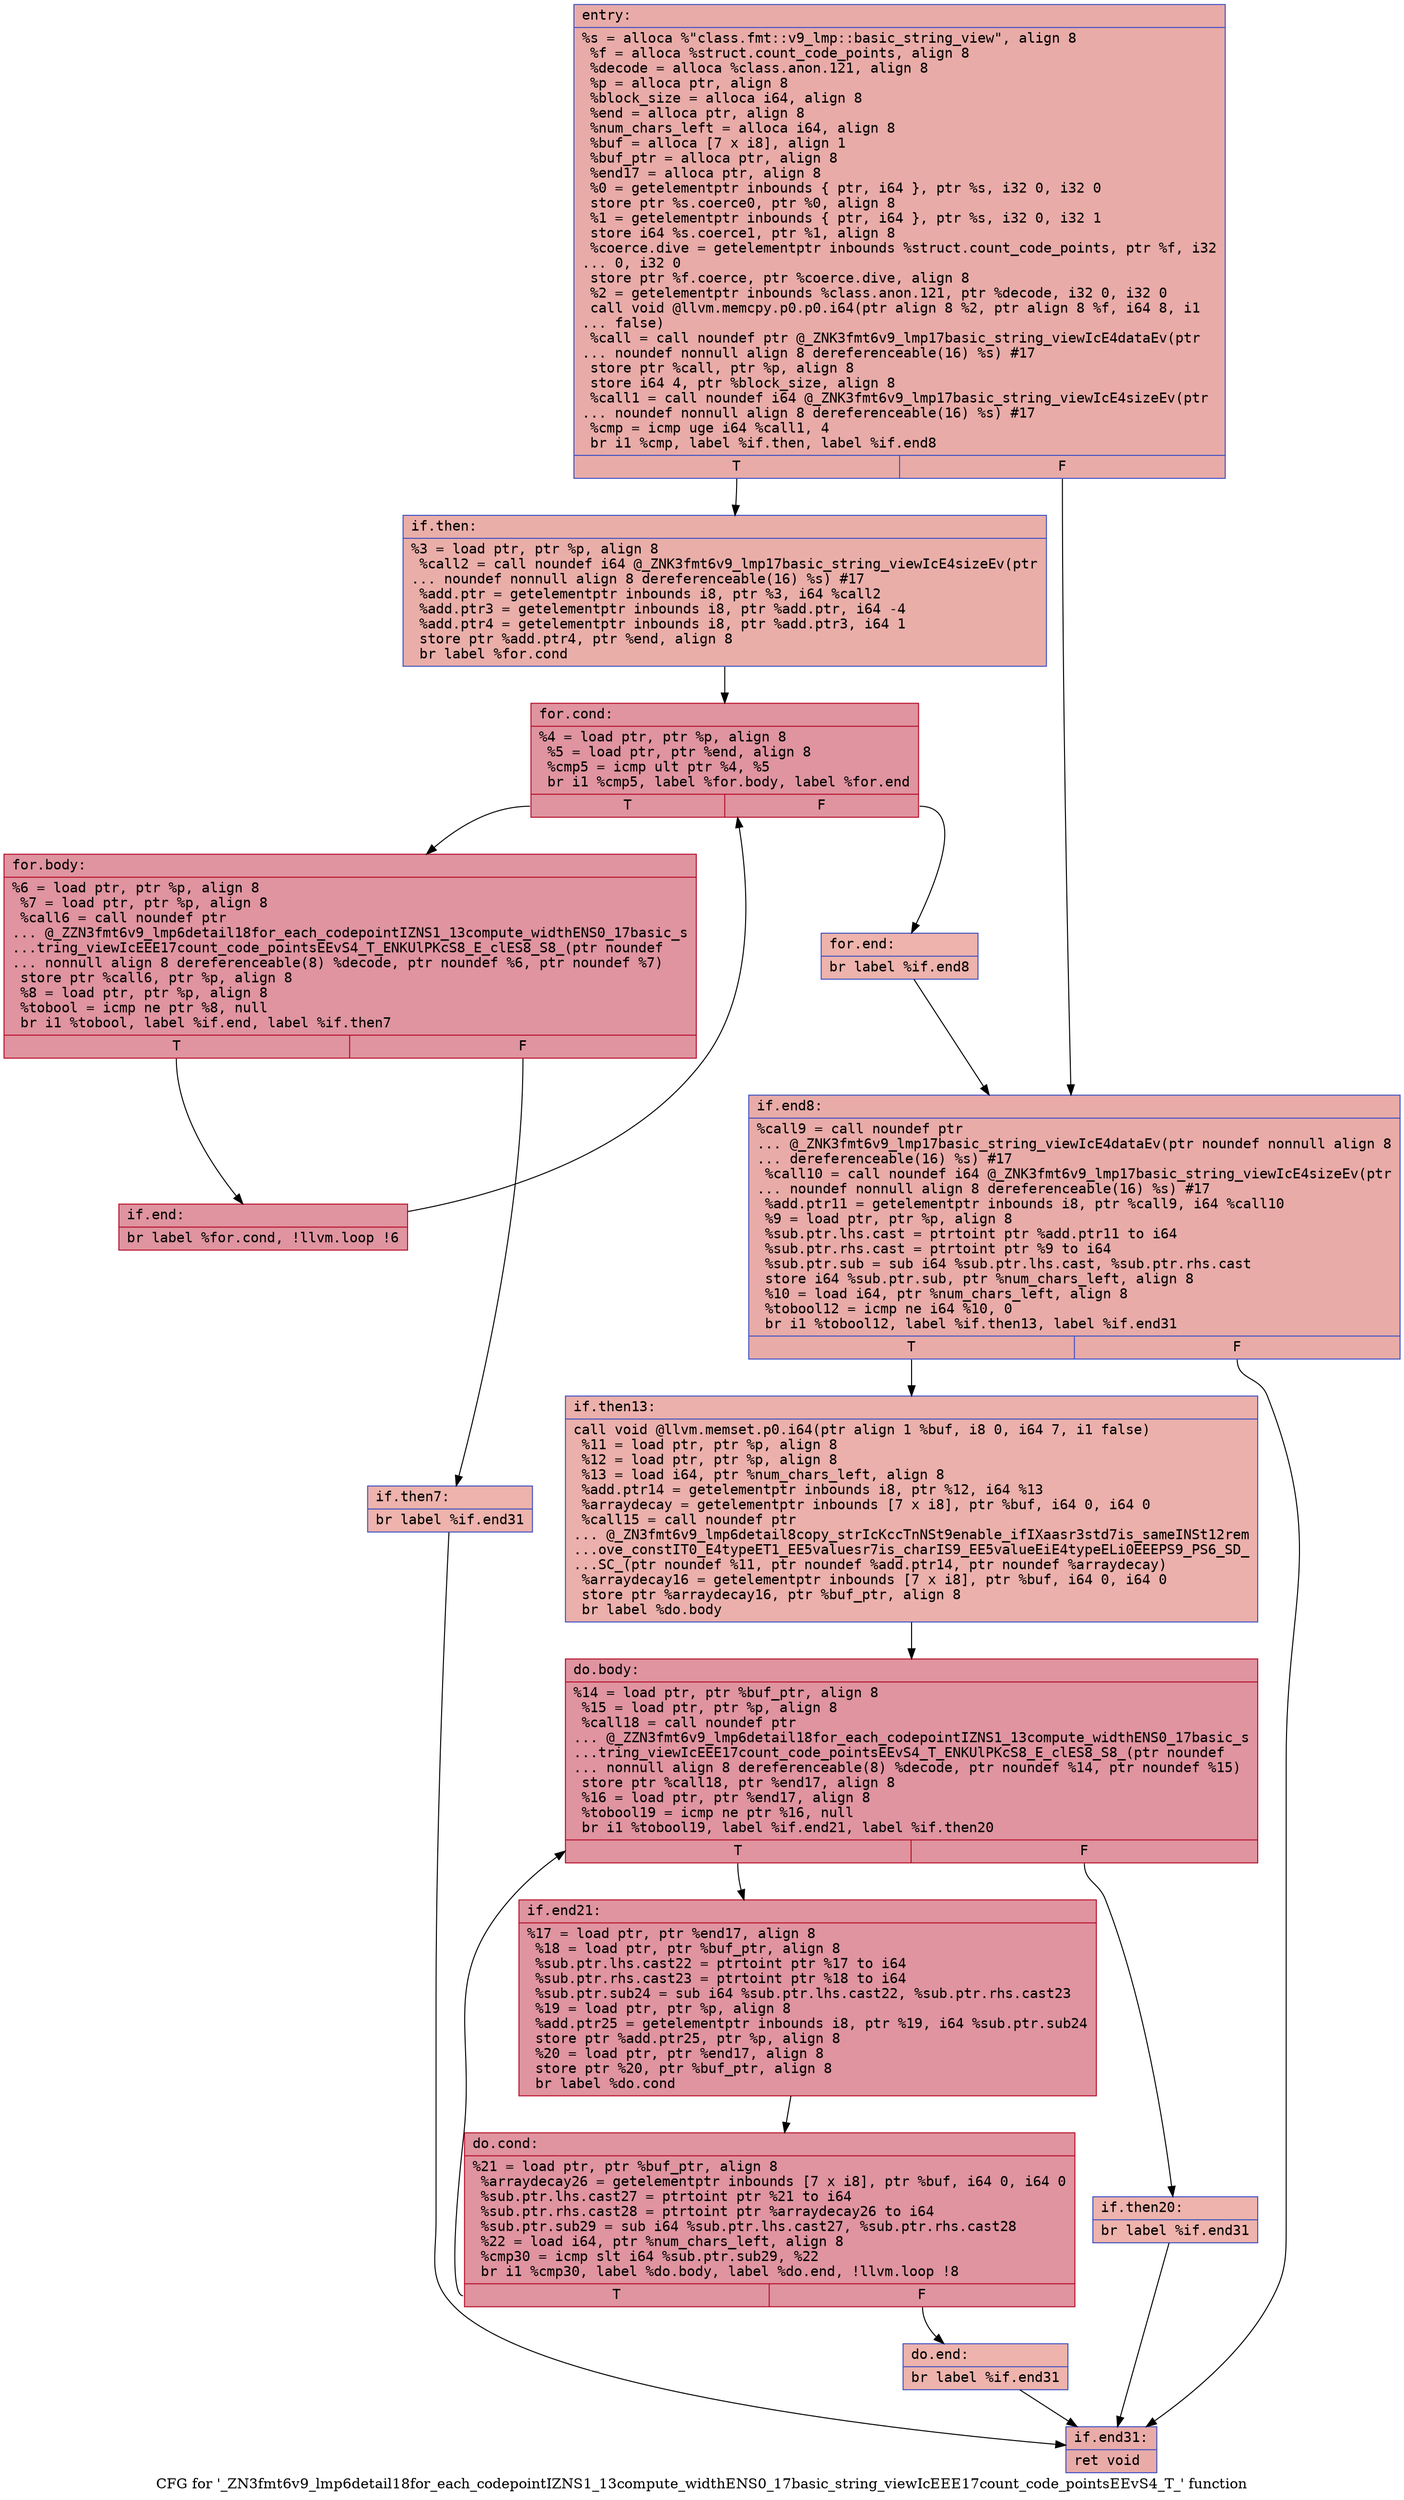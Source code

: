 digraph "CFG for '_ZN3fmt6v9_lmp6detail18for_each_codepointIZNS1_13compute_widthENS0_17basic_string_viewIcEEE17count_code_pointsEEvS4_T_' function" {
	label="CFG for '_ZN3fmt6v9_lmp6detail18for_each_codepointIZNS1_13compute_widthENS0_17basic_string_viewIcEEE17count_code_pointsEEvS4_T_' function";

	Node0x55fec36ef740 [shape=record,color="#3d50c3ff", style=filled, fillcolor="#cc403a70" fontname="Courier",label="{entry:\l|  %s = alloca %\"class.fmt::v9_lmp::basic_string_view\", align 8\l  %f = alloca %struct.count_code_points, align 8\l  %decode = alloca %class.anon.121, align 8\l  %p = alloca ptr, align 8\l  %block_size = alloca i64, align 8\l  %end = alloca ptr, align 8\l  %num_chars_left = alloca i64, align 8\l  %buf = alloca [7 x i8], align 1\l  %buf_ptr = alloca ptr, align 8\l  %end17 = alloca ptr, align 8\l  %0 = getelementptr inbounds \{ ptr, i64 \}, ptr %s, i32 0, i32 0\l  store ptr %s.coerce0, ptr %0, align 8\l  %1 = getelementptr inbounds \{ ptr, i64 \}, ptr %s, i32 0, i32 1\l  store i64 %s.coerce1, ptr %1, align 8\l  %coerce.dive = getelementptr inbounds %struct.count_code_points, ptr %f, i32\l... 0, i32 0\l  store ptr %f.coerce, ptr %coerce.dive, align 8\l  %2 = getelementptr inbounds %class.anon.121, ptr %decode, i32 0, i32 0\l  call void @llvm.memcpy.p0.p0.i64(ptr align 8 %2, ptr align 8 %f, i64 8, i1\l... false)\l  %call = call noundef ptr @_ZNK3fmt6v9_lmp17basic_string_viewIcE4dataEv(ptr\l... noundef nonnull align 8 dereferenceable(16) %s) #17\l  store ptr %call, ptr %p, align 8\l  store i64 4, ptr %block_size, align 8\l  %call1 = call noundef i64 @_ZNK3fmt6v9_lmp17basic_string_viewIcE4sizeEv(ptr\l... noundef nonnull align 8 dereferenceable(16) %s) #17\l  %cmp = icmp uge i64 %call1, 4\l  br i1 %cmp, label %if.then, label %if.end8\l|{<s0>T|<s1>F}}"];
	Node0x55fec36ef740:s0 -> Node0x55fec36f08d0[tooltip="entry -> if.then\nProbability 50.00%" ];
	Node0x55fec36ef740:s1 -> Node0x55fec36f0940[tooltip="entry -> if.end8\nProbability 50.00%" ];
	Node0x55fec36f08d0 [shape=record,color="#3d50c3ff", style=filled, fillcolor="#d0473d70" fontname="Courier",label="{if.then:\l|  %3 = load ptr, ptr %p, align 8\l  %call2 = call noundef i64 @_ZNK3fmt6v9_lmp17basic_string_viewIcE4sizeEv(ptr\l... noundef nonnull align 8 dereferenceable(16) %s) #17\l  %add.ptr = getelementptr inbounds i8, ptr %3, i64 %call2\l  %add.ptr3 = getelementptr inbounds i8, ptr %add.ptr, i64 -4\l  %add.ptr4 = getelementptr inbounds i8, ptr %add.ptr3, i64 1\l  store ptr %add.ptr4, ptr %end, align 8\l  br label %for.cond\l}"];
	Node0x55fec36f08d0 -> Node0x55fec36f0eb0[tooltip="if.then -> for.cond\nProbability 100.00%" ];
	Node0x55fec36f0eb0 [shape=record,color="#b70d28ff", style=filled, fillcolor="#b70d2870" fontname="Courier",label="{for.cond:\l|  %4 = load ptr, ptr %p, align 8\l  %5 = load ptr, ptr %end, align 8\l  %cmp5 = icmp ult ptr %4, %5\l  br i1 %cmp5, label %for.body, label %for.end\l|{<s0>T|<s1>F}}"];
	Node0x55fec36f0eb0:s0 -> Node0x55fec36f12e0[tooltip="for.cond -> for.body\nProbability 96.88%" ];
	Node0x55fec36f0eb0:s1 -> Node0x55fec36f1360[tooltip="for.cond -> for.end\nProbability 3.12%" ];
	Node0x55fec36f12e0 [shape=record,color="#b70d28ff", style=filled, fillcolor="#b70d2870" fontname="Courier",label="{for.body:\l|  %6 = load ptr, ptr %p, align 8\l  %7 = load ptr, ptr %p, align 8\l  %call6 = call noundef ptr\l... @_ZZN3fmt6v9_lmp6detail18for_each_codepointIZNS1_13compute_widthENS0_17basic_s\l...tring_viewIcEEE17count_code_pointsEEvS4_T_ENKUlPKcS8_E_clES8_S8_(ptr noundef\l... nonnull align 8 dereferenceable(8) %decode, ptr noundef %6, ptr noundef %7)\l  store ptr %call6, ptr %p, align 8\l  %8 = load ptr, ptr %p, align 8\l  %tobool = icmp ne ptr %8, null\l  br i1 %tobool, label %if.end, label %if.then7\l|{<s0>T|<s1>F}}"];
	Node0x55fec36f12e0:s0 -> Node0x55fec36f1910[tooltip="for.body -> if.end\nProbability 96.88%" ];
	Node0x55fec36f12e0:s1 -> Node0x55fec36f1980[tooltip="for.body -> if.then7\nProbability 3.12%" ];
	Node0x55fec36f1980 [shape=record,color="#3d50c3ff", style=filled, fillcolor="#d6524470" fontname="Courier",label="{if.then7:\l|  br label %if.end31\l}"];
	Node0x55fec36f1980 -> Node0x55fec36f1a80[tooltip="if.then7 -> if.end31\nProbability 100.00%" ];
	Node0x55fec36f1910 [shape=record,color="#b70d28ff", style=filled, fillcolor="#b70d2870" fontname="Courier",label="{if.end:\l|  br label %for.cond, !llvm.loop !6\l}"];
	Node0x55fec36f1910 -> Node0x55fec36f0eb0[tooltip="if.end -> for.cond\nProbability 100.00%" ];
	Node0x55fec36f1360 [shape=record,color="#3d50c3ff", style=filled, fillcolor="#d6524470" fontname="Courier",label="{for.end:\l|  br label %if.end8\l}"];
	Node0x55fec36f1360 -> Node0x55fec36f0940[tooltip="for.end -> if.end8\nProbability 100.00%" ];
	Node0x55fec36f0940 [shape=record,color="#3d50c3ff", style=filled, fillcolor="#cc403a70" fontname="Courier",label="{if.end8:\l|  %call9 = call noundef ptr\l... @_ZNK3fmt6v9_lmp17basic_string_viewIcE4dataEv(ptr noundef nonnull align 8\l... dereferenceable(16) %s) #17\l  %call10 = call noundef i64 @_ZNK3fmt6v9_lmp17basic_string_viewIcE4sizeEv(ptr\l... noundef nonnull align 8 dereferenceable(16) %s) #17\l  %add.ptr11 = getelementptr inbounds i8, ptr %call9, i64 %call10\l  %9 = load ptr, ptr %p, align 8\l  %sub.ptr.lhs.cast = ptrtoint ptr %add.ptr11 to i64\l  %sub.ptr.rhs.cast = ptrtoint ptr %9 to i64\l  %sub.ptr.sub = sub i64 %sub.ptr.lhs.cast, %sub.ptr.rhs.cast\l  store i64 %sub.ptr.sub, ptr %num_chars_left, align 8\l  %10 = load i64, ptr %num_chars_left, align 8\l  %tobool12 = icmp ne i64 %10, 0\l  br i1 %tobool12, label %if.then13, label %if.end31\l|{<s0>T|<s1>F}}"];
	Node0x55fec36f0940:s0 -> Node0x55fec36f2560[tooltip="if.end8 -> if.then13\nProbability 62.50%" ];
	Node0x55fec36f0940:s1 -> Node0x55fec36f1a80[tooltip="if.end8 -> if.end31\nProbability 37.50%" ];
	Node0x55fec36f2560 [shape=record,color="#3d50c3ff", style=filled, fillcolor="#d24b4070" fontname="Courier",label="{if.then13:\l|  call void @llvm.memset.p0.i64(ptr align 1 %buf, i8 0, i64 7, i1 false)\l  %11 = load ptr, ptr %p, align 8\l  %12 = load ptr, ptr %p, align 8\l  %13 = load i64, ptr %num_chars_left, align 8\l  %add.ptr14 = getelementptr inbounds i8, ptr %12, i64 %13\l  %arraydecay = getelementptr inbounds [7 x i8], ptr %buf, i64 0, i64 0\l  %call15 = call noundef ptr\l... @_ZN3fmt6v9_lmp6detail8copy_strIcKccTnNSt9enable_ifIXaasr3std7is_sameINSt12rem\l...ove_constIT0_E4typeET1_EE5valuesr7is_charIS9_EE5valueEiE4typeELi0EEEPS9_PS6_SD_\l...SC_(ptr noundef %11, ptr noundef %add.ptr14, ptr noundef %arraydecay)\l  %arraydecay16 = getelementptr inbounds [7 x i8], ptr %buf, i64 0, i64 0\l  store ptr %arraydecay16, ptr %buf_ptr, align 8\l  br label %do.body\l}"];
	Node0x55fec36f2560 -> Node0x55fec36f2e70[tooltip="if.then13 -> do.body\nProbability 100.00%" ];
	Node0x55fec36f2e70 [shape=record,color="#b70d28ff", style=filled, fillcolor="#b70d2870" fontname="Courier",label="{do.body:\l|  %14 = load ptr, ptr %buf_ptr, align 8\l  %15 = load ptr, ptr %p, align 8\l  %call18 = call noundef ptr\l... @_ZZN3fmt6v9_lmp6detail18for_each_codepointIZNS1_13compute_widthENS0_17basic_s\l...tring_viewIcEEE17count_code_pointsEEvS4_T_ENKUlPKcS8_E_clES8_S8_(ptr noundef\l... nonnull align 8 dereferenceable(8) %decode, ptr noundef %14, ptr noundef %15)\l  store ptr %call18, ptr %end17, align 8\l  %16 = load ptr, ptr %end17, align 8\l  %tobool19 = icmp ne ptr %16, null\l  br i1 %tobool19, label %if.end21, label %if.then20\l|{<s0>T|<s1>F}}"];
	Node0x55fec36f2e70:s0 -> Node0x55fec36f3420[tooltip="do.body -> if.end21\nProbability 96.88%" ];
	Node0x55fec36f2e70:s1 -> Node0x55fec36a4600[tooltip="do.body -> if.then20\nProbability 3.12%" ];
	Node0x55fec36a4600 [shape=record,color="#3d50c3ff", style=filled, fillcolor="#d6524470" fontname="Courier",label="{if.then20:\l|  br label %if.end31\l}"];
	Node0x55fec36a4600 -> Node0x55fec36f1a80[tooltip="if.then20 -> if.end31\nProbability 100.00%" ];
	Node0x55fec36f3420 [shape=record,color="#b70d28ff", style=filled, fillcolor="#b70d2870" fontname="Courier",label="{if.end21:\l|  %17 = load ptr, ptr %end17, align 8\l  %18 = load ptr, ptr %buf_ptr, align 8\l  %sub.ptr.lhs.cast22 = ptrtoint ptr %17 to i64\l  %sub.ptr.rhs.cast23 = ptrtoint ptr %18 to i64\l  %sub.ptr.sub24 = sub i64 %sub.ptr.lhs.cast22, %sub.ptr.rhs.cast23\l  %19 = load ptr, ptr %p, align 8\l  %add.ptr25 = getelementptr inbounds i8, ptr %19, i64 %sub.ptr.sub24\l  store ptr %add.ptr25, ptr %p, align 8\l  %20 = load ptr, ptr %end17, align 8\l  store ptr %20, ptr %buf_ptr, align 8\l  br label %do.cond\l}"];
	Node0x55fec36f3420 -> Node0x55fec36e3190[tooltip="if.end21 -> do.cond\nProbability 100.00%" ];
	Node0x55fec36e3190 [shape=record,color="#b70d28ff", style=filled, fillcolor="#b70d2870" fontname="Courier",label="{do.cond:\l|  %21 = load ptr, ptr %buf_ptr, align 8\l  %arraydecay26 = getelementptr inbounds [7 x i8], ptr %buf, i64 0, i64 0\l  %sub.ptr.lhs.cast27 = ptrtoint ptr %21 to i64\l  %sub.ptr.rhs.cast28 = ptrtoint ptr %arraydecay26 to i64\l  %sub.ptr.sub29 = sub i64 %sub.ptr.lhs.cast27, %sub.ptr.rhs.cast28\l  %22 = load i64, ptr %num_chars_left, align 8\l  %cmp30 = icmp slt i64 %sub.ptr.sub29, %22\l  br i1 %cmp30, label %do.body, label %do.end, !llvm.loop !8\l|{<s0>T|<s1>F}}"];
	Node0x55fec36e3190:s0 -> Node0x55fec36f2e70[tooltip="do.cond -> do.body\nProbability 96.88%" ];
	Node0x55fec36e3190:s1 -> Node0x55fec36f42a0[tooltip="do.cond -> do.end\nProbability 3.12%" ];
	Node0x55fec36f42a0 [shape=record,color="#3d50c3ff", style=filled, fillcolor="#d6524470" fontname="Courier",label="{do.end:\l|  br label %if.end31\l}"];
	Node0x55fec36f42a0 -> Node0x55fec36f1a80[tooltip="do.end -> if.end31\nProbability 100.00%" ];
	Node0x55fec36f1a80 [shape=record,color="#3d50c3ff", style=filled, fillcolor="#cc403a70" fontname="Courier",label="{if.end31:\l|  ret void\l}"];
}
